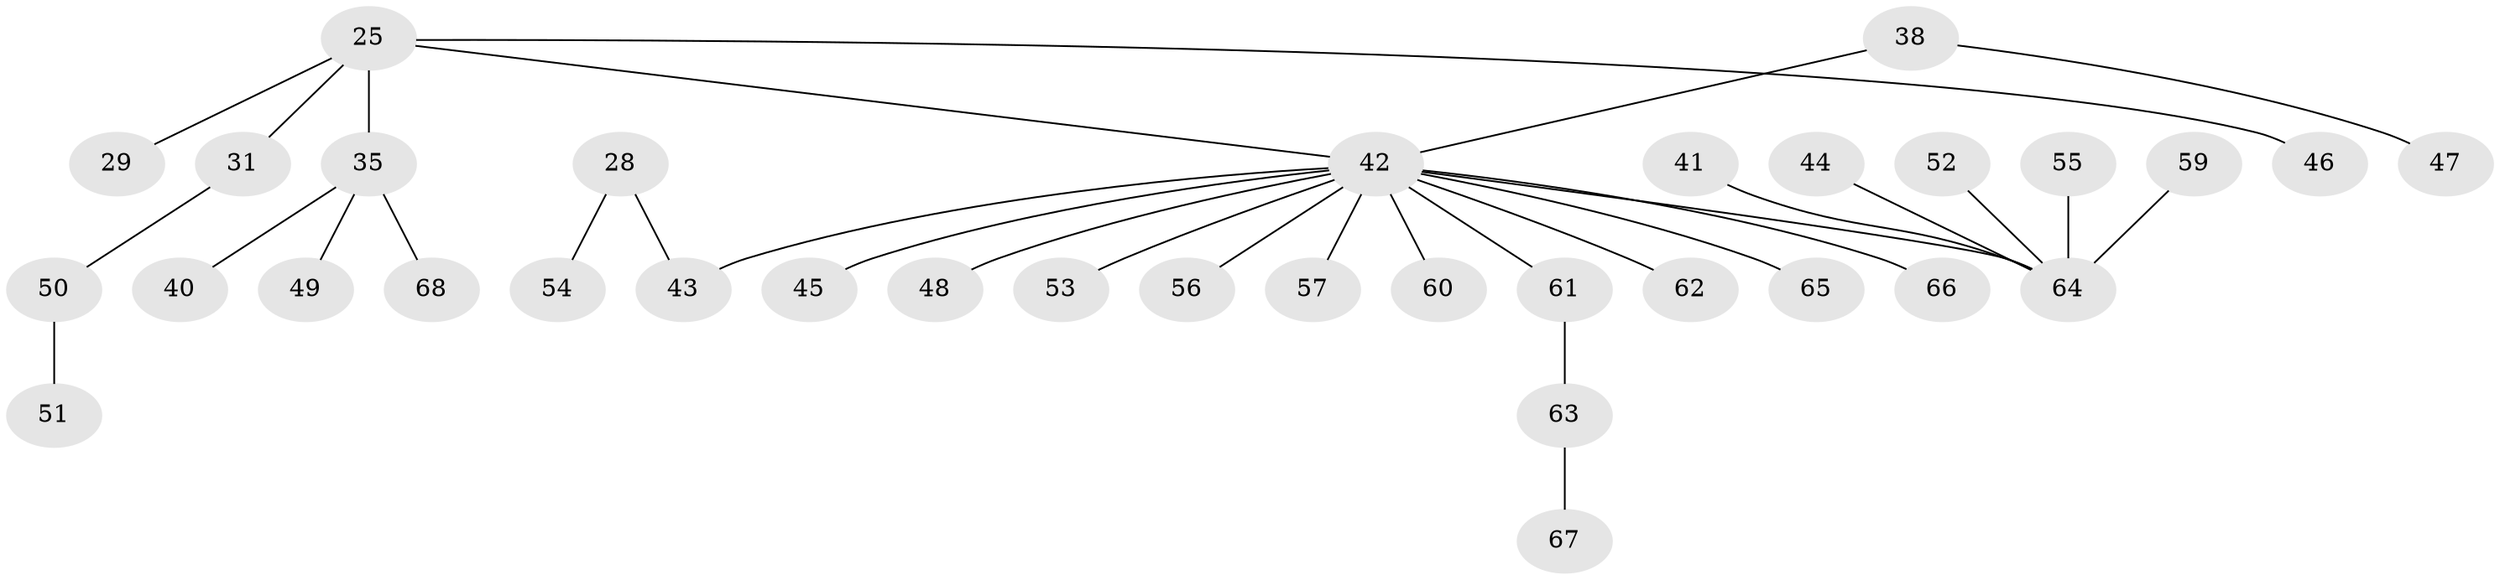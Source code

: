 // original degree distribution, {3: 0.14705882352941177, 4: 0.08823529411764706, 6: 0.014705882352941176, 5: 0.029411764705882353, 1: 0.5, 2: 0.22058823529411764}
// Generated by graph-tools (version 1.1) at 2025/52/03/09/25 04:52:21]
// undirected, 34 vertices, 33 edges
graph export_dot {
graph [start="1"]
  node [color=gray90,style=filled];
  25 [super="+7"];
  28;
  29;
  31;
  35;
  38 [super="+36"];
  40;
  41;
  42 [super="+33+39+9+19+22+37+34"];
  43 [super="+18"];
  44;
  45;
  46;
  47;
  48;
  49;
  50;
  51;
  52;
  53;
  54;
  55;
  56;
  57;
  59;
  60;
  61;
  62;
  63;
  64 [super="+58+32+21"];
  65;
  66;
  67;
  68;
  25 -- 29;
  25 -- 31;
  25 -- 35;
  25 -- 46;
  25 -- 42;
  28 -- 54;
  28 -- 43;
  31 -- 50;
  35 -- 40;
  35 -- 49;
  35 -- 68;
  38 -- 42;
  38 -- 47;
  41 -- 64;
  42 -- 60;
  42 -- 66;
  42 -- 65;
  42 -- 45;
  42 -- 48;
  42 -- 61;
  42 -- 62;
  42 -- 53;
  42 -- 56;
  42 -- 43;
  42 -- 57;
  42 -- 64;
  44 -- 64;
  50 -- 51;
  52 -- 64;
  55 -- 64;
  59 -- 64;
  61 -- 63;
  63 -- 67;
}
